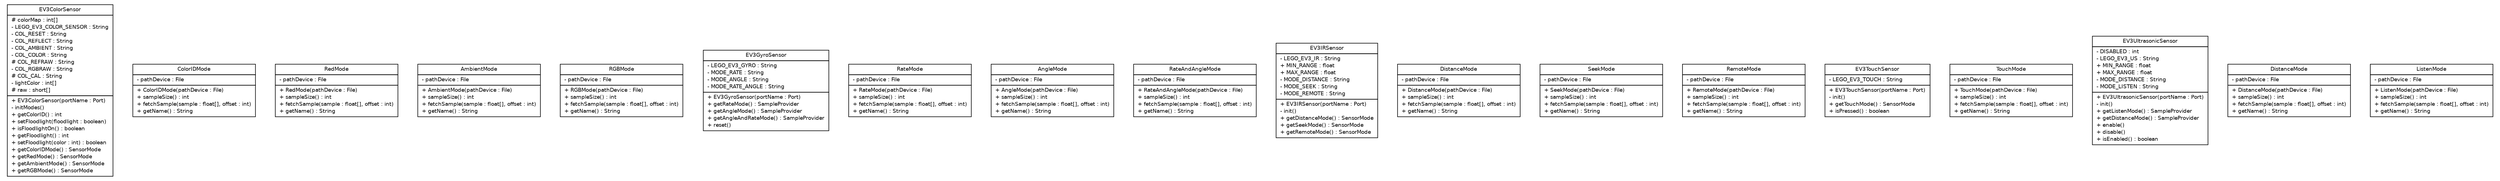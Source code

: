 #!/usr/local/bin/dot
#
# Class diagram 
# Generated by UMLGraph version R5_6-24-gf6e263 (http://www.umlgraph.org/)
#

digraph G {
	edge [fontname="Helvetica",fontsize=10,labelfontname="Helvetica",labelfontsize=10];
	node [fontname="Helvetica",fontsize=10,shape=plaintext];
	nodesep=0.25;
	ranksep=0.5;
	// ev3dev.sensors.ev3.EV3ColorSensor
	c368 [label=<<table title="ev3dev.sensors.ev3.EV3ColorSensor" border="0" cellborder="1" cellspacing="0" cellpadding="2" port="p" href="./EV3ColorSensor.html">
		<tr><td><table border="0" cellspacing="0" cellpadding="1">
<tr><td align="center" balign="center"> EV3ColorSensor </td></tr>
		</table></td></tr>
		<tr><td><table border="0" cellspacing="0" cellpadding="1">
<tr><td align="left" balign="left"> # colorMap : int[] </td></tr>
<tr><td align="left" balign="left"> - LEGO_EV3_COLOR_SENSOR : String </td></tr>
<tr><td align="left" balign="left"> - COL_RESET : String </td></tr>
<tr><td align="left" balign="left"> - COL_REFLECT : String </td></tr>
<tr><td align="left" balign="left"> - COL_AMBIENT : String </td></tr>
<tr><td align="left" balign="left"> - COL_COLOR : String </td></tr>
<tr><td align="left" balign="left"> # COL_REFRAW : String </td></tr>
<tr><td align="left" balign="left"> - COL_RGBRAW : String </td></tr>
<tr><td align="left" balign="left"> # COL_CAL : String </td></tr>
<tr><td align="left" balign="left"> - lightColor : int[] </td></tr>
<tr><td align="left" balign="left"> # raw : short[] </td></tr>
		</table></td></tr>
		<tr><td><table border="0" cellspacing="0" cellpadding="1">
<tr><td align="left" balign="left"> + EV3ColorSensor(portName : Port) </td></tr>
<tr><td align="left" balign="left"> - initModes() </td></tr>
<tr><td align="left" balign="left"> + getColorID() : int </td></tr>
<tr><td align="left" balign="left"> + setFloodlight(floodlight : boolean) </td></tr>
<tr><td align="left" balign="left"> + isFloodlightOn() : boolean </td></tr>
<tr><td align="left" balign="left"> + getFloodlight() : int </td></tr>
<tr><td align="left" balign="left"> + setFloodlight(color : int) : boolean </td></tr>
<tr><td align="left" balign="left"> + getColorIDMode() : SensorMode </td></tr>
<tr><td align="left" balign="left"> + getRedMode() : SensorMode </td></tr>
<tr><td align="left" balign="left"> + getAmbientMode() : SensorMode </td></tr>
<tr><td align="left" balign="left"> + getRGBMode() : SensorMode </td></tr>
		</table></td></tr>
		</table>>, URL="./EV3ColorSensor.html", fontname="Helvetica", fontcolor="black", fontsize=9.0];
	// ev3dev.sensors.ev3.EV3ColorSensor.ColorIDMode
	c369 [label=<<table title="ev3dev.sensors.ev3.EV3ColorSensor.ColorIDMode" border="0" cellborder="1" cellspacing="0" cellpadding="2" port="p" href="./EV3ColorSensor.ColorIDMode.html">
		<tr><td><table border="0" cellspacing="0" cellpadding="1">
<tr><td align="center" balign="center"> ColorIDMode </td></tr>
		</table></td></tr>
		<tr><td><table border="0" cellspacing="0" cellpadding="1">
<tr><td align="left" balign="left"> - pathDevice : File </td></tr>
		</table></td></tr>
		<tr><td><table border="0" cellspacing="0" cellpadding="1">
<tr><td align="left" balign="left"> + ColorIDMode(pathDevice : File) </td></tr>
<tr><td align="left" balign="left"> + sampleSize() : int </td></tr>
<tr><td align="left" balign="left"> + fetchSample(sample : float[], offset : int) </td></tr>
<tr><td align="left" balign="left"> + getName() : String </td></tr>
		</table></td></tr>
		</table>>, URL="./EV3ColorSensor.ColorIDMode.html", fontname="Helvetica", fontcolor="black", fontsize=9.0];
	// ev3dev.sensors.ev3.EV3ColorSensor.RedMode
	c370 [label=<<table title="ev3dev.sensors.ev3.EV3ColorSensor.RedMode" border="0" cellborder="1" cellspacing="0" cellpadding="2" port="p" href="./EV3ColorSensor.RedMode.html">
		<tr><td><table border="0" cellspacing="0" cellpadding="1">
<tr><td align="center" balign="center"> RedMode </td></tr>
		</table></td></tr>
		<tr><td><table border="0" cellspacing="0" cellpadding="1">
<tr><td align="left" balign="left"> - pathDevice : File </td></tr>
		</table></td></tr>
		<tr><td><table border="0" cellspacing="0" cellpadding="1">
<tr><td align="left" balign="left"> + RedMode(pathDevice : File) </td></tr>
<tr><td align="left" balign="left"> + sampleSize() : int </td></tr>
<tr><td align="left" balign="left"> + fetchSample(sample : float[], offset : int) </td></tr>
<tr><td align="left" balign="left"> + getName() : String </td></tr>
		</table></td></tr>
		</table>>, URL="./EV3ColorSensor.RedMode.html", fontname="Helvetica", fontcolor="black", fontsize=9.0];
	// ev3dev.sensors.ev3.EV3ColorSensor.AmbientMode
	c371 [label=<<table title="ev3dev.sensors.ev3.EV3ColorSensor.AmbientMode" border="0" cellborder="1" cellspacing="0" cellpadding="2" port="p" href="./EV3ColorSensor.AmbientMode.html">
		<tr><td><table border="0" cellspacing="0" cellpadding="1">
<tr><td align="center" balign="center"> AmbientMode </td></tr>
		</table></td></tr>
		<tr><td><table border="0" cellspacing="0" cellpadding="1">
<tr><td align="left" balign="left"> - pathDevice : File </td></tr>
		</table></td></tr>
		<tr><td><table border="0" cellspacing="0" cellpadding="1">
<tr><td align="left" balign="left"> + AmbientMode(pathDevice : File) </td></tr>
<tr><td align="left" balign="left"> + sampleSize() : int </td></tr>
<tr><td align="left" balign="left"> + fetchSample(sample : float[], offset : int) </td></tr>
<tr><td align="left" balign="left"> + getName() : String </td></tr>
		</table></td></tr>
		</table>>, URL="./EV3ColorSensor.AmbientMode.html", fontname="Helvetica", fontcolor="black", fontsize=9.0];
	// ev3dev.sensors.ev3.EV3ColorSensor.RGBMode
	c372 [label=<<table title="ev3dev.sensors.ev3.EV3ColorSensor.RGBMode" border="0" cellborder="1" cellspacing="0" cellpadding="2" port="p" href="./EV3ColorSensor.RGBMode.html">
		<tr><td><table border="0" cellspacing="0" cellpadding="1">
<tr><td align="center" balign="center"> RGBMode </td></tr>
		</table></td></tr>
		<tr><td><table border="0" cellspacing="0" cellpadding="1">
<tr><td align="left" balign="left"> - pathDevice : File </td></tr>
		</table></td></tr>
		<tr><td><table border="0" cellspacing="0" cellpadding="1">
<tr><td align="left" balign="left"> + RGBMode(pathDevice : File) </td></tr>
<tr><td align="left" balign="left"> + sampleSize() : int </td></tr>
<tr><td align="left" balign="left"> + fetchSample(sample : float[], offset : int) </td></tr>
<tr><td align="left" balign="left"> + getName() : String </td></tr>
		</table></td></tr>
		</table>>, URL="./EV3ColorSensor.RGBMode.html", fontname="Helvetica", fontcolor="black", fontsize=9.0];
	// ev3dev.sensors.ev3.EV3GyroSensor
	c373 [label=<<table title="ev3dev.sensors.ev3.EV3GyroSensor" border="0" cellborder="1" cellspacing="0" cellpadding="2" port="p" href="./EV3GyroSensor.html">
		<tr><td><table border="0" cellspacing="0" cellpadding="1">
<tr><td align="center" balign="center"> EV3GyroSensor </td></tr>
		</table></td></tr>
		<tr><td><table border="0" cellspacing="0" cellpadding="1">
<tr><td align="left" balign="left"> - LEGO_EV3_GYRO : String </td></tr>
<tr><td align="left" balign="left"> - MODE_RATE : String </td></tr>
<tr><td align="left" balign="left"> - MODE_ANGLE : String </td></tr>
<tr><td align="left" balign="left"> - MODE_RATE_ANGLE : String </td></tr>
		</table></td></tr>
		<tr><td><table border="0" cellspacing="0" cellpadding="1">
<tr><td align="left" balign="left"> + EV3GyroSensor(portName : Port) </td></tr>
<tr><td align="left" balign="left"> + getRateMode() : SampleProvider </td></tr>
<tr><td align="left" balign="left"> + getAngleMode() : SampleProvider </td></tr>
<tr><td align="left" balign="left"> + getAngleAndRateMode() : SampleProvider </td></tr>
<tr><td align="left" balign="left"> + reset() </td></tr>
		</table></td></tr>
		</table>>, URL="./EV3GyroSensor.html", fontname="Helvetica", fontcolor="black", fontsize=9.0];
	// ev3dev.sensors.ev3.EV3GyroSensor.RateMode
	c374 [label=<<table title="ev3dev.sensors.ev3.EV3GyroSensor.RateMode" border="0" cellborder="1" cellspacing="0" cellpadding="2" port="p" href="./EV3GyroSensor.RateMode.html">
		<tr><td><table border="0" cellspacing="0" cellpadding="1">
<tr><td align="center" balign="center"> RateMode </td></tr>
		</table></td></tr>
		<tr><td><table border="0" cellspacing="0" cellpadding="1">
<tr><td align="left" balign="left"> - pathDevice : File </td></tr>
		</table></td></tr>
		<tr><td><table border="0" cellspacing="0" cellpadding="1">
<tr><td align="left" balign="left"> + RateMode(pathDevice : File) </td></tr>
<tr><td align="left" balign="left"> + sampleSize() : int </td></tr>
<tr><td align="left" balign="left"> + fetchSample(sample : float[], offset : int) </td></tr>
<tr><td align="left" balign="left"> + getName() : String </td></tr>
		</table></td></tr>
		</table>>, URL="./EV3GyroSensor.RateMode.html", fontname="Helvetica", fontcolor="black", fontsize=9.0];
	// ev3dev.sensors.ev3.EV3GyroSensor.AngleMode
	c375 [label=<<table title="ev3dev.sensors.ev3.EV3GyroSensor.AngleMode" border="0" cellborder="1" cellspacing="0" cellpadding="2" port="p" href="./EV3GyroSensor.AngleMode.html">
		<tr><td><table border="0" cellspacing="0" cellpadding="1">
<tr><td align="center" balign="center"> AngleMode </td></tr>
		</table></td></tr>
		<tr><td><table border="0" cellspacing="0" cellpadding="1">
<tr><td align="left" balign="left"> - pathDevice : File </td></tr>
		</table></td></tr>
		<tr><td><table border="0" cellspacing="0" cellpadding="1">
<tr><td align="left" balign="left"> + AngleMode(pathDevice : File) </td></tr>
<tr><td align="left" balign="left"> + sampleSize() : int </td></tr>
<tr><td align="left" balign="left"> + fetchSample(sample : float[], offset : int) </td></tr>
<tr><td align="left" balign="left"> + getName() : String </td></tr>
		</table></td></tr>
		</table>>, URL="./EV3GyroSensor.AngleMode.html", fontname="Helvetica", fontcolor="black", fontsize=9.0];
	// ev3dev.sensors.ev3.EV3GyroSensor.RateAndAngleMode
	c376 [label=<<table title="ev3dev.sensors.ev3.EV3GyroSensor.RateAndAngleMode" border="0" cellborder="1" cellspacing="0" cellpadding="2" port="p" href="./EV3GyroSensor.RateAndAngleMode.html">
		<tr><td><table border="0" cellspacing="0" cellpadding="1">
<tr><td align="center" balign="center"> RateAndAngleMode </td></tr>
		</table></td></tr>
		<tr><td><table border="0" cellspacing="0" cellpadding="1">
<tr><td align="left" balign="left"> - pathDevice : File </td></tr>
		</table></td></tr>
		<tr><td><table border="0" cellspacing="0" cellpadding="1">
<tr><td align="left" balign="left"> + RateAndAngleMode(pathDevice : File) </td></tr>
<tr><td align="left" balign="left"> + sampleSize() : int </td></tr>
<tr><td align="left" balign="left"> + fetchSample(sample : float[], offset : int) </td></tr>
<tr><td align="left" balign="left"> + getName() : String </td></tr>
		</table></td></tr>
		</table>>, URL="./EV3GyroSensor.RateAndAngleMode.html", fontname="Helvetica", fontcolor="black", fontsize=9.0];
	// ev3dev.sensors.ev3.EV3IRSensor
	c377 [label=<<table title="ev3dev.sensors.ev3.EV3IRSensor" border="0" cellborder="1" cellspacing="0" cellpadding="2" port="p" href="./EV3IRSensor.html">
		<tr><td><table border="0" cellspacing="0" cellpadding="1">
<tr><td align="center" balign="center"> EV3IRSensor </td></tr>
		</table></td></tr>
		<tr><td><table border="0" cellspacing="0" cellpadding="1">
<tr><td align="left" balign="left"> - LEGO_EV3_IR : String </td></tr>
<tr><td align="left" balign="left"> + MIN_RANGE : float </td></tr>
<tr><td align="left" balign="left"> + MAX_RANGE : float </td></tr>
<tr><td align="left" balign="left"> - MODE_DISTANCE : String </td></tr>
<tr><td align="left" balign="left"> - MODE_SEEK : String </td></tr>
<tr><td align="left" balign="left"> - MODE_REMOTE : String </td></tr>
		</table></td></tr>
		<tr><td><table border="0" cellspacing="0" cellpadding="1">
<tr><td align="left" balign="left"> + EV3IRSensor(portName : Port) </td></tr>
<tr><td align="left" balign="left"> - init() </td></tr>
<tr><td align="left" balign="left"> + getDistanceMode() : SensorMode </td></tr>
<tr><td align="left" balign="left"> + getSeekMode() : SensorMode </td></tr>
<tr><td align="left" balign="left"> + getRemoteMode() : SensorMode </td></tr>
		</table></td></tr>
		</table>>, URL="./EV3IRSensor.html", fontname="Helvetica", fontcolor="black", fontsize=9.0];
	// ev3dev.sensors.ev3.EV3IRSensor.DistanceMode
	c378 [label=<<table title="ev3dev.sensors.ev3.EV3IRSensor.DistanceMode" border="0" cellborder="1" cellspacing="0" cellpadding="2" port="p" href="./EV3IRSensor.DistanceMode.html">
		<tr><td><table border="0" cellspacing="0" cellpadding="1">
<tr><td align="center" balign="center"> DistanceMode </td></tr>
		</table></td></tr>
		<tr><td><table border="0" cellspacing="0" cellpadding="1">
<tr><td align="left" balign="left"> - pathDevice : File </td></tr>
		</table></td></tr>
		<tr><td><table border="0" cellspacing="0" cellpadding="1">
<tr><td align="left" balign="left"> + DistanceMode(pathDevice : File) </td></tr>
<tr><td align="left" balign="left"> + sampleSize() : int </td></tr>
<tr><td align="left" balign="left"> + fetchSample(sample : float[], offset : int) </td></tr>
<tr><td align="left" balign="left"> + getName() : String </td></tr>
		</table></td></tr>
		</table>>, URL="./EV3IRSensor.DistanceMode.html", fontname="Helvetica", fontcolor="black", fontsize=9.0];
	// ev3dev.sensors.ev3.EV3IRSensor.SeekMode
	c379 [label=<<table title="ev3dev.sensors.ev3.EV3IRSensor.SeekMode" border="0" cellborder="1" cellspacing="0" cellpadding="2" port="p" href="./EV3IRSensor.SeekMode.html">
		<tr><td><table border="0" cellspacing="0" cellpadding="1">
<tr><td align="center" balign="center"> SeekMode </td></tr>
		</table></td></tr>
		<tr><td><table border="0" cellspacing="0" cellpadding="1">
<tr><td align="left" balign="left"> - pathDevice : File </td></tr>
		</table></td></tr>
		<tr><td><table border="0" cellspacing="0" cellpadding="1">
<tr><td align="left" balign="left"> + SeekMode(pathDevice : File) </td></tr>
<tr><td align="left" balign="left"> + sampleSize() : int </td></tr>
<tr><td align="left" balign="left"> + fetchSample(sample : float[], offset : int) </td></tr>
<tr><td align="left" balign="left"> + getName() : String </td></tr>
		</table></td></tr>
		</table>>, URL="./EV3IRSensor.SeekMode.html", fontname="Helvetica", fontcolor="black", fontsize=9.0];
	// ev3dev.sensors.ev3.EV3IRSensor.RemoteMode
	c380 [label=<<table title="ev3dev.sensors.ev3.EV3IRSensor.RemoteMode" border="0" cellborder="1" cellspacing="0" cellpadding="2" port="p" href="./EV3IRSensor.RemoteMode.html">
		<tr><td><table border="0" cellspacing="0" cellpadding="1">
<tr><td align="center" balign="center"> RemoteMode </td></tr>
		</table></td></tr>
		<tr><td><table border="0" cellspacing="0" cellpadding="1">
<tr><td align="left" balign="left"> - pathDevice : File </td></tr>
		</table></td></tr>
		<tr><td><table border="0" cellspacing="0" cellpadding="1">
<tr><td align="left" balign="left"> + RemoteMode(pathDevice : File) </td></tr>
<tr><td align="left" balign="left"> + sampleSize() : int </td></tr>
<tr><td align="left" balign="left"> + fetchSample(sample : float[], offset : int) </td></tr>
<tr><td align="left" balign="left"> + getName() : String </td></tr>
		</table></td></tr>
		</table>>, URL="./EV3IRSensor.RemoteMode.html", fontname="Helvetica", fontcolor="black", fontsize=9.0];
	// ev3dev.sensors.ev3.EV3TouchSensor
	c381 [label=<<table title="ev3dev.sensors.ev3.EV3TouchSensor" border="0" cellborder="1" cellspacing="0" cellpadding="2" port="p" href="./EV3TouchSensor.html">
		<tr><td><table border="0" cellspacing="0" cellpadding="1">
<tr><td align="center" balign="center"> EV3TouchSensor </td></tr>
		</table></td></tr>
		<tr><td><table border="0" cellspacing="0" cellpadding="1">
<tr><td align="left" balign="left"> - LEGO_EV3_TOUCH : String </td></tr>
		</table></td></tr>
		<tr><td><table border="0" cellspacing="0" cellpadding="1">
<tr><td align="left" balign="left"> + EV3TouchSensor(portName : Port) </td></tr>
<tr><td align="left" balign="left"> - init() </td></tr>
<tr><td align="left" balign="left"> + getTouchMode() : SensorMode </td></tr>
<tr><td align="left" balign="left"> + isPressed() : boolean </td></tr>
		</table></td></tr>
		</table>>, URL="./EV3TouchSensor.html", fontname="Helvetica", fontcolor="black", fontsize=9.0];
	// ev3dev.sensors.ev3.EV3TouchSensor.TouchMode
	c382 [label=<<table title="ev3dev.sensors.ev3.EV3TouchSensor.TouchMode" border="0" cellborder="1" cellspacing="0" cellpadding="2" port="p" href="./EV3TouchSensor.TouchMode.html">
		<tr><td><table border="0" cellspacing="0" cellpadding="1">
<tr><td align="center" balign="center"> TouchMode </td></tr>
		</table></td></tr>
		<tr><td><table border="0" cellspacing="0" cellpadding="1">
<tr><td align="left" balign="left"> - pathDevice : File </td></tr>
		</table></td></tr>
		<tr><td><table border="0" cellspacing="0" cellpadding="1">
<tr><td align="left" balign="left"> + TouchMode(pathDevice : File) </td></tr>
<tr><td align="left" balign="left"> + sampleSize() : int </td></tr>
<tr><td align="left" balign="left"> + fetchSample(sample : float[], offset : int) </td></tr>
<tr><td align="left" balign="left"> + getName() : String </td></tr>
		</table></td></tr>
		</table>>, URL="./EV3TouchSensor.TouchMode.html", fontname="Helvetica", fontcolor="black", fontsize=9.0];
	// ev3dev.sensors.ev3.EV3UltrasonicSensor
	c383 [label=<<table title="ev3dev.sensors.ev3.EV3UltrasonicSensor" border="0" cellborder="1" cellspacing="0" cellpadding="2" port="p" href="./EV3UltrasonicSensor.html">
		<tr><td><table border="0" cellspacing="0" cellpadding="1">
<tr><td align="center" balign="center"> EV3UltrasonicSensor </td></tr>
		</table></td></tr>
		<tr><td><table border="0" cellspacing="0" cellpadding="1">
<tr><td align="left" balign="left"> - DISABLED : int </td></tr>
<tr><td align="left" balign="left"> - LEGO_EV3_US : String </td></tr>
<tr><td align="left" balign="left"> + MIN_RANGE : float </td></tr>
<tr><td align="left" balign="left"> + MAX_RANGE : float </td></tr>
<tr><td align="left" balign="left"> - MODE_DISTANCE : String </td></tr>
<tr><td align="left" balign="left"> - MODE_LISTEN : String </td></tr>
		</table></td></tr>
		<tr><td><table border="0" cellspacing="0" cellpadding="1">
<tr><td align="left" balign="left"> + EV3UltrasonicSensor(portName : Port) </td></tr>
<tr><td align="left" balign="left"> - init() </td></tr>
<tr><td align="left" balign="left"> + getListenMode() : SampleProvider </td></tr>
<tr><td align="left" balign="left"> + getDistanceMode() : SampleProvider </td></tr>
<tr><td align="left" balign="left"> + enable() </td></tr>
<tr><td align="left" balign="left"> + disable() </td></tr>
<tr><td align="left" balign="left"> + isEnabled() : boolean </td></tr>
		</table></td></tr>
		</table>>, URL="./EV3UltrasonicSensor.html", fontname="Helvetica", fontcolor="black", fontsize=9.0];
	// ev3dev.sensors.ev3.EV3UltrasonicSensor.DistanceMode
	c384 [label=<<table title="ev3dev.sensors.ev3.EV3UltrasonicSensor.DistanceMode" border="0" cellborder="1" cellspacing="0" cellpadding="2" port="p" href="./EV3UltrasonicSensor.DistanceMode.html">
		<tr><td><table border="0" cellspacing="0" cellpadding="1">
<tr><td align="center" balign="center"> DistanceMode </td></tr>
		</table></td></tr>
		<tr><td><table border="0" cellspacing="0" cellpadding="1">
<tr><td align="left" balign="left"> - pathDevice : File </td></tr>
		</table></td></tr>
		<tr><td><table border="0" cellspacing="0" cellpadding="1">
<tr><td align="left" balign="left"> + DistanceMode(pathDevice : File) </td></tr>
<tr><td align="left" balign="left"> + sampleSize() : int </td></tr>
<tr><td align="left" balign="left"> + fetchSample(sample : float[], offset : int) </td></tr>
<tr><td align="left" balign="left"> + getName() : String </td></tr>
		</table></td></tr>
		</table>>, URL="./EV3UltrasonicSensor.DistanceMode.html", fontname="Helvetica", fontcolor="black", fontsize=9.0];
	// ev3dev.sensors.ev3.EV3UltrasonicSensor.ListenMode
	c385 [label=<<table title="ev3dev.sensors.ev3.EV3UltrasonicSensor.ListenMode" border="0" cellborder="1" cellspacing="0" cellpadding="2" port="p" href="./EV3UltrasonicSensor.ListenMode.html">
		<tr><td><table border="0" cellspacing="0" cellpadding="1">
<tr><td align="center" balign="center"> ListenMode </td></tr>
		</table></td></tr>
		<tr><td><table border="0" cellspacing="0" cellpadding="1">
<tr><td align="left" balign="left"> - pathDevice : File </td></tr>
		</table></td></tr>
		<tr><td><table border="0" cellspacing="0" cellpadding="1">
<tr><td align="left" balign="left"> + ListenMode(pathDevice : File) </td></tr>
<tr><td align="left" balign="left"> + sampleSize() : int </td></tr>
<tr><td align="left" balign="left"> + fetchSample(sample : float[], offset : int) </td></tr>
<tr><td align="left" balign="left"> + getName() : String </td></tr>
		</table></td></tr>
		</table>>, URL="./EV3UltrasonicSensor.ListenMode.html", fontname="Helvetica", fontcolor="black", fontsize=9.0];
}

